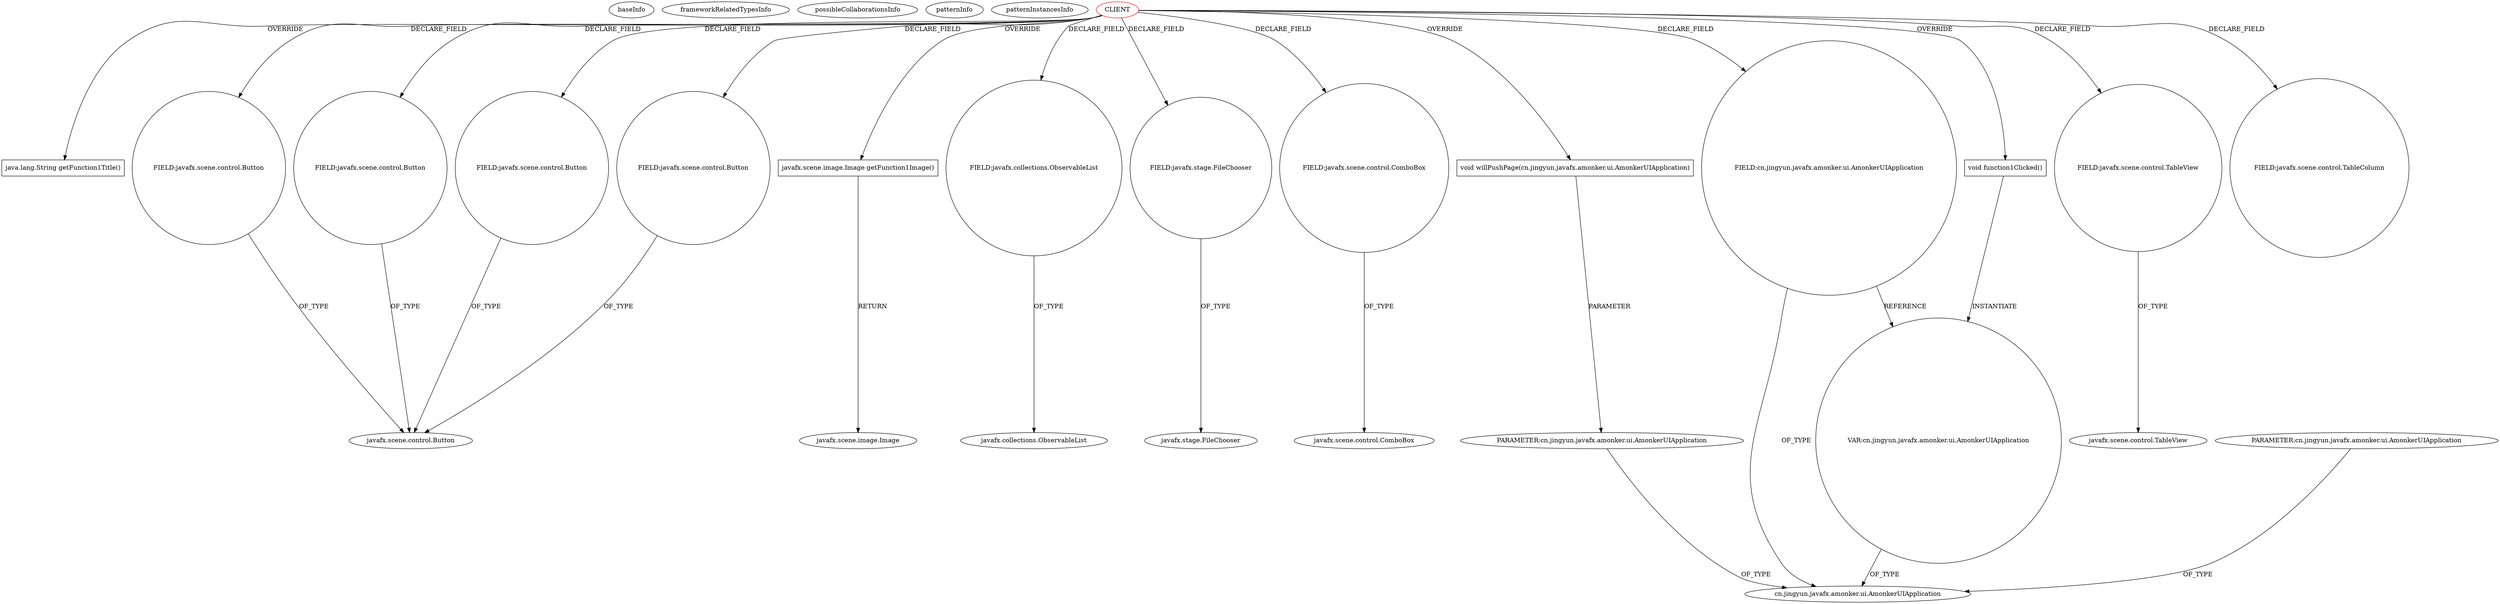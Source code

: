 digraph {
baseInfo[graphId=4189,category="pattern",isAnonymous=false,possibleRelation=false]
frameworkRelatedTypesInfo[]
possibleCollaborationsInfo[]
patternInfo[frequency=2.0,patternRootClient=0]
patternInstancesInfo[0="amonker-Trans~/amonker-Trans/Trans-master/src/cn/jingyun/trans/Project.java~Project~1849",1="amonker-Trans~/amonker-Trans/Trans-master/src/cn/jingyun/trans/MainPane.java~MainPane~1847"]
82[label="java.lang.String getFunction1Title()",vertexType="OVERRIDING_METHOD_DECLARATION",isFrameworkType=false,shape=box]
0[label="CLIENT",vertexType="ROOT_CLIENT_CLASS_DECLARATION",isFrameworkType=false,color=red]
10[label="FIELD:javafx.scene.control.Button",vertexType="FIELD_DECLARATION",isFrameworkType=false,shape=circle]
14[label="FIELD:javafx.scene.control.Button",vertexType="FIELD_DECLARATION",isFrameworkType=false,shape=circle]
16[label="FIELD:javafx.scene.control.Button",vertexType="FIELD_DECLARATION",isFrameworkType=false,shape=circle]
22[label="FIELD:javafx.scene.control.Button",vertexType="FIELD_DECLARATION",isFrameworkType=false,shape=circle]
83[label="javafx.scene.image.Image getFunction1Image()",vertexType="OVERRIDING_METHOD_DECLARATION",isFrameworkType=false,shape=box]
84[label="javafx.scene.image.Image",vertexType="FRAMEWORK_CLASS_TYPE",isFrameworkType=false]
32[label="FIELD:javafx.collections.ObservableList",vertexType="FIELD_DECLARATION",isFrameworkType=false,shape=circle]
33[label="javafx.collections.ObservableList",vertexType="FRAMEWORK_INTERFACE_TYPE",isFrameworkType=false]
26[label="FIELD:javafx.stage.FileChooser",vertexType="FIELD_DECLARATION",isFrameworkType=false,shape=circle]
9[label="javafx.scene.control.Button",vertexType="FRAMEWORK_CLASS_TYPE",isFrameworkType=false]
27[label="javafx.stage.FileChooser",vertexType="FRAMEWORK_CLASS_TYPE",isFrameworkType=false]
24[label="FIELD:javafx.scene.control.ComboBox",vertexType="FIELD_DECLARATION",isFrameworkType=false,shape=circle]
25[label="javafx.scene.control.ComboBox",vertexType="FRAMEWORK_CLASS_TYPE",isFrameworkType=false]
56[label="void willPushPage(cn.jingyun.javafx.amonker.ui.AmonkerUIApplication)",vertexType="OVERRIDING_METHOD_DECLARATION",isFrameworkType=false,shape=box]
57[label="PARAMETER:cn.jingyun.javafx.amonker.ui.AmonkerUIApplication",vertexType="PARAMETER_DECLARATION",isFrameworkType=false]
7[label="cn.jingyun.javafx.amonker.ui.AmonkerUIApplication",vertexType="FRAMEWORK_CLASS_TYPE",isFrameworkType=false]
92[label="PARAMETER:cn.jingyun.javafx.amonker.ui.AmonkerUIApplication",vertexType="PARAMETER_DECLARATION",isFrameworkType=false]
76[label="VAR:cn.jingyun.javafx.amonker.ui.AmonkerUIApplication",vertexType="VARIABLE_EXPRESION",isFrameworkType=false,shape=circle]
6[label="FIELD:cn.jingyun.javafx.amonker.ui.AmonkerUIApplication",vertexType="FIELD_DECLARATION",isFrameworkType=false,shape=circle]
44[label="FIELD:javafx.scene.control.TableView",vertexType="FIELD_DECLARATION",isFrameworkType=false,shape=circle]
45[label="javafx.scene.control.TableView",vertexType="FRAMEWORK_CLASS_TYPE",isFrameworkType=false]
75[label="void function1Clicked()",vertexType="OVERRIDING_METHOD_DECLARATION",isFrameworkType=false,shape=box]
46[label="FIELD:javafx.scene.control.TableColumn",vertexType="FIELD_DECLARATION",isFrameworkType=false,shape=circle]
0->24[label="DECLARE_FIELD"]
0->83[label="OVERRIDE"]
56->57[label="PARAMETER"]
6->7[label="OF_TYPE"]
76->7[label="OF_TYPE"]
14->9[label="OF_TYPE"]
92->7[label="OF_TYPE"]
24->25[label="OF_TYPE"]
0->26[label="DECLARE_FIELD"]
0->46[label="DECLARE_FIELD"]
83->84[label="RETURN"]
75->76[label="INSTANTIATE"]
0->10[label="DECLARE_FIELD"]
44->45[label="OF_TYPE"]
10->9[label="OF_TYPE"]
32->33[label="OF_TYPE"]
0->75[label="OVERRIDE"]
0->22[label="DECLARE_FIELD"]
0->14[label="DECLARE_FIELD"]
22->9[label="OF_TYPE"]
26->27[label="OF_TYPE"]
0->82[label="OVERRIDE"]
16->9[label="OF_TYPE"]
0->6[label="DECLARE_FIELD"]
0->16[label="DECLARE_FIELD"]
0->56[label="OVERRIDE"]
0->44[label="DECLARE_FIELD"]
0->32[label="DECLARE_FIELD"]
6->76[label="REFERENCE"]
57->7[label="OF_TYPE"]
}
